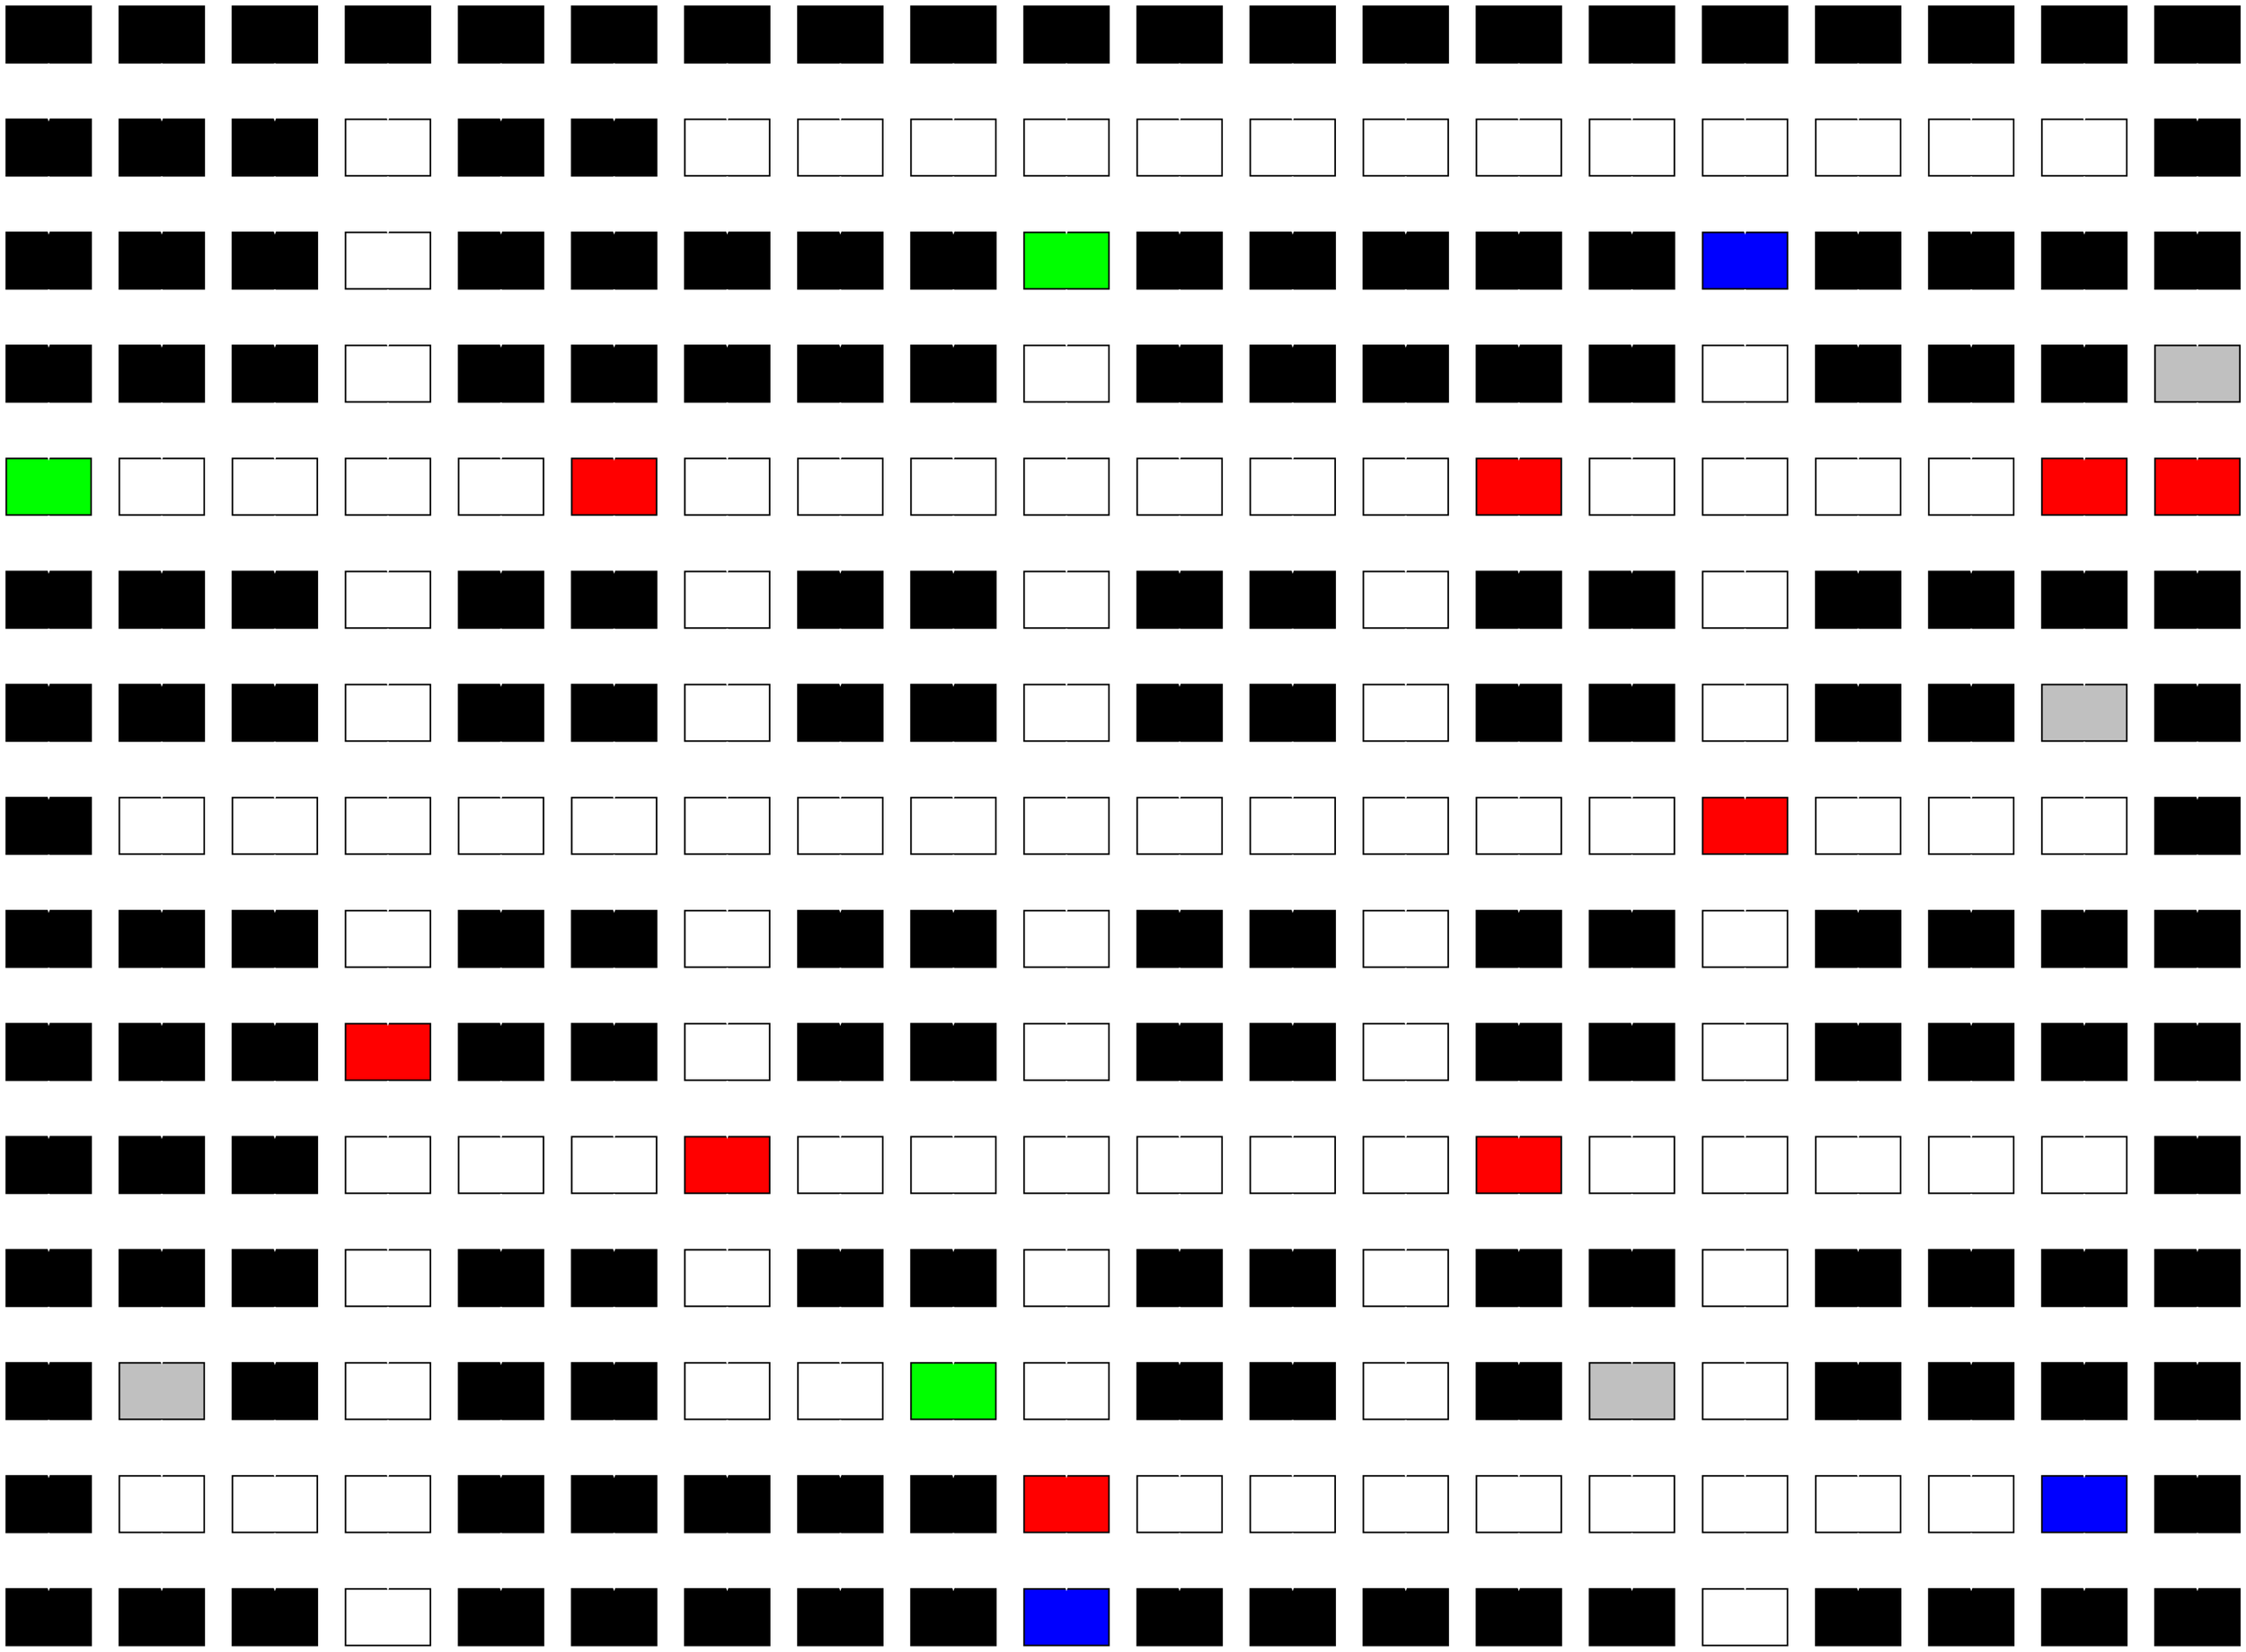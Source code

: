 
digraph cuadro{

    node[shape=box style=filled]
    subgraph laberinto{
        edge[color="white" ,fillcolor="white"]

    nodo0_0[label="", group=0, fillcolor=black]
nodo0_1[label="", group=1, fillcolor=black]
nodo0_2[label="", group=2, fillcolor=black]
nodo0_3[label="", group=3, fillcolor=black]
nodo0_4[label="", group=4, fillcolor=black]
nodo0_5[label="", group=5, fillcolor=black]
nodo0_6[label="", group=6, fillcolor=black]
nodo0_7[label="", group=7, fillcolor=black]
nodo0_8[label="", group=8, fillcolor=black]
nodo0_9[label="", group=9, fillcolor=black]
nodo0_10[label="", group=10, fillcolor=black]
nodo0_11[label="", group=11, fillcolor=black]
nodo0_12[label="", group=12, fillcolor=black]
nodo0_13[label="", group=13, fillcolor=black]
nodo0_14[label="", group=14, fillcolor=black]
nodo0_15[label="", group=15, fillcolor=black]
nodo0_16[label="", group=16, fillcolor=black]
nodo0_17[label="", group=17, fillcolor=black]
nodo0_18[label="", group=18, fillcolor=black]
nodo0_19[label="", group=19, fillcolor=black]


nodo1_0[label="", group=0, fillcolor=black]
nodo1_1[label="", group=1, fillcolor=black]
nodo1_2[label="", group=2, fillcolor=black]
nodo1_3[label="", group=3, fillcolor=white]
nodo1_4[label="", group=4, fillcolor=black]
nodo1_5[label="", group=5, fillcolor=black]
nodo1_6[label="", group=6, fillcolor=white]
nodo1_7[label="", group=7, fillcolor=white]
nodo1_8[label="", group=8, fillcolor=white]
nodo1_9[label="", group=9, fillcolor=white]
nodo1_10[label="", group=10, fillcolor=white]
nodo1_11[label="", group=11, fillcolor=white]
nodo1_12[label="", group=12, fillcolor=white]
nodo1_13[label="", group=13, fillcolor=white]
nodo1_14[label="", group=14, fillcolor=white]
nodo1_15[label="", group=15, fillcolor=white]
nodo1_16[label="", group=16, fillcolor=white]
nodo1_17[label="", group=17, fillcolor=white]
nodo1_18[label="", group=18, fillcolor=white]
nodo1_19[label="", group=19, fillcolor=black]


nodo2_0[label="", group=0, fillcolor=black]
nodo2_1[label="", group=1, fillcolor=black]
nodo2_2[label="", group=2, fillcolor=black]
nodo2_3[label="", group=3, fillcolor=white]
nodo2_4[label="", group=4, fillcolor=black]
nodo2_5[label="", group=5, fillcolor=black]
nodo2_6[label="", group=6, fillcolor=black]
nodo2_7[label="", group=7, fillcolor=black]
nodo2_8[label="", group=8, fillcolor=black]
nodo2_9[label="", group=9, fillcolor=green]
nodo2_10[label="", group=10, fillcolor=black]
nodo2_11[label="", group=11, fillcolor=black]
nodo2_12[label="", group=12, fillcolor=black]
nodo2_13[label="", group=13, fillcolor=black]
nodo2_14[label="", group=14, fillcolor=black]
nodo2_15[label="", group=15, fillcolor=blue]
nodo2_16[label="", group=16, fillcolor=black]
nodo2_17[label="", group=17, fillcolor=black]
nodo2_18[label="", group=18, fillcolor=black]
nodo2_19[label="", group=19, fillcolor=black]


nodo3_0[label="", group=0, fillcolor=black]
nodo3_1[label="", group=1, fillcolor=black]
nodo3_2[label="", group=2, fillcolor=black]
nodo3_3[label="", group=3, fillcolor=white]
nodo3_4[label="", group=4, fillcolor=black]
nodo3_5[label="", group=5, fillcolor=black]
nodo3_6[label="", group=6, fillcolor=black]
nodo3_7[label="", group=7, fillcolor=black]
nodo3_8[label="", group=8, fillcolor=black]
nodo3_9[label="", group=9, fillcolor=white]
nodo3_10[label="", group=10, fillcolor=black]
nodo3_11[label="", group=11, fillcolor=black]
nodo3_12[label="", group=12, fillcolor=black]
nodo3_13[label="", group=13, fillcolor=black]
nodo3_14[label="", group=14, fillcolor=black]
nodo3_15[label="", group=15, fillcolor=white]
nodo3_16[label="", group=16, fillcolor=black]
nodo3_17[label="", group=17, fillcolor=black]
nodo3_18[label="", group=18, fillcolor=black]
nodo3_19[label="", group=19, fillcolor=gray]


nodo4_0[label="", group=0, fillcolor=green]
nodo4_1[label="", group=1, fillcolor=white]
nodo4_2[label="", group=2, fillcolor=white]
nodo4_3[label="", group=3, fillcolor=white]
nodo4_4[label="", group=4, fillcolor=white]
nodo4_5[label="", group=5, fillcolor=red]
nodo4_6[label="", group=6, fillcolor=white]
nodo4_7[label="", group=7, fillcolor=white]
nodo4_8[label="", group=8, fillcolor=white]
nodo4_9[label="", group=9, fillcolor=white]
nodo4_10[label="", group=10, fillcolor=white]
nodo4_11[label="", group=11, fillcolor=white]
nodo4_12[label="", group=12, fillcolor=white]
nodo4_13[label="", group=13, fillcolor=red]
nodo4_14[label="", group=14, fillcolor=white]
nodo4_15[label="", group=15, fillcolor=white]
nodo4_16[label="", group=16, fillcolor=white]
nodo4_17[label="", group=17, fillcolor=white]
nodo4_18[label="", group=18, fillcolor=red]
nodo4_19[label="", group=19, fillcolor=red]


nodo5_0[label="", group=0, fillcolor=black]
nodo5_1[label="", group=1, fillcolor=black]
nodo5_2[label="", group=2, fillcolor=black]
nodo5_3[label="", group=3, fillcolor=white]
nodo5_4[label="", group=4, fillcolor=black]
nodo5_5[label="", group=5, fillcolor=black]
nodo5_6[label="", group=6, fillcolor=white]
nodo5_7[label="", group=7, fillcolor=black]
nodo5_8[label="", group=8, fillcolor=black]
nodo5_9[label="", group=9, fillcolor=white]
nodo5_10[label="", group=10, fillcolor=black]
nodo5_11[label="", group=11, fillcolor=black]
nodo5_12[label="", group=12, fillcolor=white]
nodo5_13[label="", group=13, fillcolor=black]
nodo5_14[label="", group=14, fillcolor=black]
nodo5_15[label="", group=15, fillcolor=white]
nodo5_16[label="", group=16, fillcolor=black]
nodo5_17[label="", group=17, fillcolor=black]
nodo5_18[label="", group=18, fillcolor=black]
nodo5_19[label="", group=19, fillcolor=black]


nodo6_0[label="", group=0, fillcolor=black]
nodo6_1[label="", group=1, fillcolor=black]
nodo6_2[label="", group=2, fillcolor=black]
nodo6_3[label="", group=3, fillcolor=white]
nodo6_4[label="", group=4, fillcolor=black]
nodo6_5[label="", group=5, fillcolor=black]
nodo6_6[label="", group=6, fillcolor=white]
nodo6_7[label="", group=7, fillcolor=black]
nodo6_8[label="", group=8, fillcolor=black]
nodo6_9[label="", group=9, fillcolor=white]
nodo6_10[label="", group=10, fillcolor=black]
nodo6_11[label="", group=11, fillcolor=black]
nodo6_12[label="", group=12, fillcolor=white]
nodo6_13[label="", group=13, fillcolor=black]
nodo6_14[label="", group=14, fillcolor=black]
nodo6_15[label="", group=15, fillcolor=white]
nodo6_16[label="", group=16, fillcolor=black]
nodo6_17[label="", group=17, fillcolor=black]
nodo6_18[label="", group=18, fillcolor=gray]
nodo6_19[label="", group=19, fillcolor=black]


nodo7_0[label="", group=0, fillcolor=black]
nodo7_1[label="", group=1, fillcolor=white]
nodo7_2[label="", group=2, fillcolor=white]
nodo7_3[label="", group=3, fillcolor=white]
nodo7_4[label="", group=4, fillcolor=white]
nodo7_5[label="", group=5, fillcolor=white]
nodo7_6[label="", group=6, fillcolor=white]
nodo7_7[label="", group=7, fillcolor=white]
nodo7_8[label="", group=8, fillcolor=white]
nodo7_9[label="", group=9, fillcolor=white]
nodo7_10[label="", group=10, fillcolor=white]
nodo7_11[label="", group=11, fillcolor=white]
nodo7_12[label="", group=12, fillcolor=white]
nodo7_13[label="", group=13, fillcolor=white]
nodo7_14[label="", group=14, fillcolor=white]
nodo7_15[label="", group=15, fillcolor=red]
nodo7_16[label="", group=16, fillcolor=white]
nodo7_17[label="", group=17, fillcolor=white]
nodo7_18[label="", group=18, fillcolor=white]
nodo7_19[label="", group=19, fillcolor=black]


nodo8_0[label="", group=0, fillcolor=black]
nodo8_1[label="", group=1, fillcolor=black]
nodo8_2[label="", group=2, fillcolor=black]
nodo8_3[label="", group=3, fillcolor=white]
nodo8_4[label="", group=4, fillcolor=black]
nodo8_5[label="", group=5, fillcolor=black]
nodo8_6[label="", group=6, fillcolor=white]
nodo8_7[label="", group=7, fillcolor=black]
nodo8_8[label="", group=8, fillcolor=black]
nodo8_9[label="", group=9, fillcolor=white]
nodo8_10[label="", group=10, fillcolor=black]
nodo8_11[label="", group=11, fillcolor=black]
nodo8_12[label="", group=12, fillcolor=white]
nodo8_13[label="", group=13, fillcolor=black]
nodo8_14[label="", group=14, fillcolor=black]
nodo8_15[label="", group=15, fillcolor=white]
nodo8_16[label="", group=16, fillcolor=black]
nodo8_17[label="", group=17, fillcolor=black]
nodo8_18[label="", group=18, fillcolor=black]
nodo8_19[label="", group=19, fillcolor=black]


nodo9_0[label="", group=0, fillcolor=black]
nodo9_1[label="", group=1, fillcolor=black]
nodo9_2[label="", group=2, fillcolor=black]
nodo9_3[label="", group=3, fillcolor=red]
nodo9_4[label="", group=4, fillcolor=black]
nodo9_5[label="", group=5, fillcolor=black]
nodo9_6[label="", group=6, fillcolor=white]
nodo9_7[label="", group=7, fillcolor=black]
nodo9_8[label="", group=8, fillcolor=black]
nodo9_9[label="", group=9, fillcolor=white]
nodo9_10[label="", group=10, fillcolor=black]
nodo9_11[label="", group=11, fillcolor=black]
nodo9_12[label="", group=12, fillcolor=white]
nodo9_13[label="", group=13, fillcolor=black]
nodo9_14[label="", group=14, fillcolor=black]
nodo9_15[label="", group=15, fillcolor=white]
nodo9_16[label="", group=16, fillcolor=black]
nodo9_17[label="", group=17, fillcolor=black]
nodo9_18[label="", group=18, fillcolor=black]
nodo9_19[label="", group=19, fillcolor=black]


nodo10_0[label="", group=0, fillcolor=black]
nodo10_1[label="", group=1, fillcolor=black]
nodo10_2[label="", group=2, fillcolor=black]
nodo10_3[label="", group=3, fillcolor=white]
nodo10_4[label="", group=4, fillcolor=white]
nodo10_5[label="", group=5, fillcolor=white]
nodo10_6[label="", group=6, fillcolor=red]
nodo10_7[label="", group=7, fillcolor=white]
nodo10_8[label="", group=8, fillcolor=white]
nodo10_9[label="", group=9, fillcolor=white]
nodo10_10[label="", group=10, fillcolor=white]
nodo10_11[label="", group=11, fillcolor=white]
nodo10_12[label="", group=12, fillcolor=white]
nodo10_13[label="", group=13, fillcolor=red]
nodo10_14[label="", group=14, fillcolor=white]
nodo10_15[label="", group=15, fillcolor=white]
nodo10_16[label="", group=16, fillcolor=white]
nodo10_17[label="", group=17, fillcolor=white]
nodo10_18[label="", group=18, fillcolor=white]
nodo10_19[label="", group=19, fillcolor=black]


nodo11_0[label="", group=0, fillcolor=black]
nodo11_1[label="", group=1, fillcolor=black]
nodo11_2[label="", group=2, fillcolor=black]
nodo11_3[label="", group=3, fillcolor=white]
nodo11_4[label="", group=4, fillcolor=black]
nodo11_5[label="", group=5, fillcolor=black]
nodo11_6[label="", group=6, fillcolor=white]
nodo11_7[label="", group=7, fillcolor=black]
nodo11_8[label="", group=8, fillcolor=black]
nodo11_9[label="", group=9, fillcolor=white]
nodo11_10[label="", group=10, fillcolor=black]
nodo11_11[label="", group=11, fillcolor=black]
nodo11_12[label="", group=12, fillcolor=white]
nodo11_13[label="", group=13, fillcolor=black]
nodo11_14[label="", group=14, fillcolor=black]
nodo11_15[label="", group=15, fillcolor=white]
nodo11_16[label="", group=16, fillcolor=black]
nodo11_17[label="", group=17, fillcolor=black]
nodo11_18[label="", group=18, fillcolor=black]
nodo11_19[label="", group=19, fillcolor=black]


nodo12_0[label="", group=0, fillcolor=black]
nodo12_1[label="", group=1, fillcolor=gray]
nodo12_2[label="", group=2, fillcolor=black]
nodo12_3[label="", group=3, fillcolor=white]
nodo12_4[label="", group=4, fillcolor=black]
nodo12_5[label="", group=5, fillcolor=black]
nodo12_6[label="", group=6, fillcolor=white]
nodo12_7[label="", group=7, fillcolor=white]
nodo12_8[label="", group=8, fillcolor=green]
nodo12_9[label="", group=9, fillcolor=white]
nodo12_10[label="", group=10, fillcolor=black]
nodo12_11[label="", group=11, fillcolor=black]
nodo12_12[label="", group=12, fillcolor=white]
nodo12_13[label="", group=13, fillcolor=black]
nodo12_14[label="", group=14, fillcolor=gray]
nodo12_15[label="", group=15, fillcolor=white]
nodo12_16[label="", group=16, fillcolor=black]
nodo12_17[label="", group=17, fillcolor=black]
nodo12_18[label="", group=18, fillcolor=black]
nodo12_19[label="", group=19, fillcolor=black]


nodo13_0[label="", group=0, fillcolor=black]
nodo13_1[label="", group=1, fillcolor=white]
nodo13_2[label="", group=2, fillcolor=white]
nodo13_3[label="", group=3, fillcolor=white]
nodo13_4[label="", group=4, fillcolor=black]
nodo13_5[label="", group=5, fillcolor=black]
nodo13_6[label="", group=6, fillcolor=black]
nodo13_7[label="", group=7, fillcolor=black]
nodo13_8[label="", group=8, fillcolor=black]
nodo13_9[label="", group=9, fillcolor=red]
nodo13_10[label="", group=10, fillcolor=white]
nodo13_11[label="", group=11, fillcolor=white]
nodo13_12[label="", group=12, fillcolor=white]
nodo13_13[label="", group=13, fillcolor=white]
nodo13_14[label="", group=14, fillcolor=white]
nodo13_15[label="", group=15, fillcolor=white]
nodo13_16[label="", group=16, fillcolor=white]
nodo13_17[label="", group=17, fillcolor=white]
nodo13_18[label="", group=18, fillcolor=blue]
nodo13_19[label="", group=19, fillcolor=black]


nodo14_0[label="", group=0, fillcolor=black]
nodo14_1[label="", group=1, fillcolor=black]
nodo14_2[label="", group=2, fillcolor=black]
nodo14_3[label="", group=3, fillcolor=white]
nodo14_4[label="", group=4, fillcolor=black]
nodo14_5[label="", group=5, fillcolor=black]
nodo14_6[label="", group=6, fillcolor=black]
nodo14_7[label="", group=7, fillcolor=black]
nodo14_8[label="", group=8, fillcolor=black]
nodo14_9[label="", group=9, fillcolor=blue]
nodo14_10[label="", group=10, fillcolor=black]
nodo14_11[label="", group=11, fillcolor=black]
nodo14_12[label="", group=12, fillcolor=black]
nodo14_13[label="", group=13, fillcolor=black]
nodo14_14[label="", group=14, fillcolor=black]
nodo14_15[label="", group=15, fillcolor=white]
nodo14_16[label="", group=16, fillcolor=black]
nodo14_17[label="", group=17, fillcolor=black]
nodo14_18[label="", group=18, fillcolor=black]
nodo14_19[label="", group=19, fillcolor=black]


nodo0_0 -> nodo1_0
nodo1_0 -> nodo2_0
nodo2_0 -> nodo3_0
nodo3_0 -> nodo4_0
nodo4_0 -> nodo5_0
nodo5_0 -> nodo6_0
nodo6_0 -> nodo7_0
nodo7_0 -> nodo8_0
nodo8_0 -> nodo9_0
nodo9_0 -> nodo10_0
nodo10_0 -> nodo11_0
nodo11_0 -> nodo12_0
nodo12_0 -> nodo13_0
nodo13_0 -> nodo14_0


nodo0_1 -> nodo1_1
nodo1_1 -> nodo2_1
nodo2_1 -> nodo3_1
nodo3_1 -> nodo4_1
nodo4_1 -> nodo5_1
nodo5_1 -> nodo6_1
nodo6_1 -> nodo7_1
nodo7_1 -> nodo8_1
nodo8_1 -> nodo9_1
nodo9_1 -> nodo10_1
nodo10_1 -> nodo11_1
nodo11_1 -> nodo12_1
nodo12_1 -> nodo13_1
nodo13_1 -> nodo14_1


nodo0_2 -> nodo1_2
nodo1_2 -> nodo2_2
nodo2_2 -> nodo3_2
nodo3_2 -> nodo4_2
nodo4_2 -> nodo5_2
nodo5_2 -> nodo6_2
nodo6_2 -> nodo7_2
nodo7_2 -> nodo8_2
nodo8_2 -> nodo9_2
nodo9_2 -> nodo10_2
nodo10_2 -> nodo11_2
nodo11_2 -> nodo12_2
nodo12_2 -> nodo13_2
nodo13_2 -> nodo14_2


nodo0_3 -> nodo1_3
nodo1_3 -> nodo2_3
nodo2_3 -> nodo3_3
nodo3_3 -> nodo4_3
nodo4_3 -> nodo5_3
nodo5_3 -> nodo6_3
nodo6_3 -> nodo7_3
nodo7_3 -> nodo8_3
nodo8_3 -> nodo9_3
nodo9_3 -> nodo10_3
nodo10_3 -> nodo11_3
nodo11_3 -> nodo12_3
nodo12_3 -> nodo13_3
nodo13_3 -> nodo14_3


nodo0_4 -> nodo1_4
nodo1_4 -> nodo2_4
nodo2_4 -> nodo3_4
nodo3_4 -> nodo4_4
nodo4_4 -> nodo5_4
nodo5_4 -> nodo6_4
nodo6_4 -> nodo7_4
nodo7_4 -> nodo8_4
nodo8_4 -> nodo9_4
nodo9_4 -> nodo10_4
nodo10_4 -> nodo11_4
nodo11_4 -> nodo12_4
nodo12_4 -> nodo13_4
nodo13_4 -> nodo14_4


nodo0_5 -> nodo1_5
nodo1_5 -> nodo2_5
nodo2_5 -> nodo3_5
nodo3_5 -> nodo4_5
nodo4_5 -> nodo5_5
nodo5_5 -> nodo6_5
nodo6_5 -> nodo7_5
nodo7_5 -> nodo8_5
nodo8_5 -> nodo9_5
nodo9_5 -> nodo10_5
nodo10_5 -> nodo11_5
nodo11_5 -> nodo12_5
nodo12_5 -> nodo13_5
nodo13_5 -> nodo14_5


nodo0_6 -> nodo1_6
nodo1_6 -> nodo2_6
nodo2_6 -> nodo3_6
nodo3_6 -> nodo4_6
nodo4_6 -> nodo5_6
nodo5_6 -> nodo6_6
nodo6_6 -> nodo7_6
nodo7_6 -> nodo8_6
nodo8_6 -> nodo9_6
nodo9_6 -> nodo10_6
nodo10_6 -> nodo11_6
nodo11_6 -> nodo12_6
nodo12_6 -> nodo13_6
nodo13_6 -> nodo14_6


nodo0_7 -> nodo1_7
nodo1_7 -> nodo2_7
nodo2_7 -> nodo3_7
nodo3_7 -> nodo4_7
nodo4_7 -> nodo5_7
nodo5_7 -> nodo6_7
nodo6_7 -> nodo7_7
nodo7_7 -> nodo8_7
nodo8_7 -> nodo9_7
nodo9_7 -> nodo10_7
nodo10_7 -> nodo11_7
nodo11_7 -> nodo12_7
nodo12_7 -> nodo13_7
nodo13_7 -> nodo14_7


nodo0_8 -> nodo1_8
nodo1_8 -> nodo2_8
nodo2_8 -> nodo3_8
nodo3_8 -> nodo4_8
nodo4_8 -> nodo5_8
nodo5_8 -> nodo6_8
nodo6_8 -> nodo7_8
nodo7_8 -> nodo8_8
nodo8_8 -> nodo9_8
nodo9_8 -> nodo10_8
nodo10_8 -> nodo11_8
nodo11_8 -> nodo12_8
nodo12_8 -> nodo13_8
nodo13_8 -> nodo14_8


nodo0_9 -> nodo1_9
nodo1_9 -> nodo2_9
nodo2_9 -> nodo3_9
nodo3_9 -> nodo4_9
nodo4_9 -> nodo5_9
nodo5_9 -> nodo6_9
nodo6_9 -> nodo7_9
nodo7_9 -> nodo8_9
nodo8_9 -> nodo9_9
nodo9_9 -> nodo10_9
nodo10_9 -> nodo11_9
nodo11_9 -> nodo12_9
nodo12_9 -> nodo13_9
nodo13_9 -> nodo14_9


nodo0_10 -> nodo1_10
nodo1_10 -> nodo2_10
nodo2_10 -> nodo3_10
nodo3_10 -> nodo4_10
nodo4_10 -> nodo5_10
nodo5_10 -> nodo6_10
nodo6_10 -> nodo7_10
nodo7_10 -> nodo8_10
nodo8_10 -> nodo9_10
nodo9_10 -> nodo10_10
nodo10_10 -> nodo11_10
nodo11_10 -> nodo12_10
nodo12_10 -> nodo13_10
nodo13_10 -> nodo14_10


nodo0_11 -> nodo1_11
nodo1_11 -> nodo2_11
nodo2_11 -> nodo3_11
nodo3_11 -> nodo4_11
nodo4_11 -> nodo5_11
nodo5_11 -> nodo6_11
nodo6_11 -> nodo7_11
nodo7_11 -> nodo8_11
nodo8_11 -> nodo9_11
nodo9_11 -> nodo10_11
nodo10_11 -> nodo11_11
nodo11_11 -> nodo12_11
nodo12_11 -> nodo13_11
nodo13_11 -> nodo14_11


nodo0_12 -> nodo1_12
nodo1_12 -> nodo2_12
nodo2_12 -> nodo3_12
nodo3_12 -> nodo4_12
nodo4_12 -> nodo5_12
nodo5_12 -> nodo6_12
nodo6_12 -> nodo7_12
nodo7_12 -> nodo8_12
nodo8_12 -> nodo9_12
nodo9_12 -> nodo10_12
nodo10_12 -> nodo11_12
nodo11_12 -> nodo12_12
nodo12_12 -> nodo13_12
nodo13_12 -> nodo14_12


nodo0_13 -> nodo1_13
nodo1_13 -> nodo2_13
nodo2_13 -> nodo3_13
nodo3_13 -> nodo4_13
nodo4_13 -> nodo5_13
nodo5_13 -> nodo6_13
nodo6_13 -> nodo7_13
nodo7_13 -> nodo8_13
nodo8_13 -> nodo9_13
nodo9_13 -> nodo10_13
nodo10_13 -> nodo11_13
nodo11_13 -> nodo12_13
nodo12_13 -> nodo13_13
nodo13_13 -> nodo14_13


nodo0_14 -> nodo1_14
nodo1_14 -> nodo2_14
nodo2_14 -> nodo3_14
nodo3_14 -> nodo4_14
nodo4_14 -> nodo5_14
nodo5_14 -> nodo6_14
nodo6_14 -> nodo7_14
nodo7_14 -> nodo8_14
nodo8_14 -> nodo9_14
nodo9_14 -> nodo10_14
nodo10_14 -> nodo11_14
nodo11_14 -> nodo12_14
nodo12_14 -> nodo13_14
nodo13_14 -> nodo14_14


nodo0_15 -> nodo1_15
nodo1_15 -> nodo2_15
nodo2_15 -> nodo3_15
nodo3_15 -> nodo4_15
nodo4_15 -> nodo5_15
nodo5_15 -> nodo6_15
nodo6_15 -> nodo7_15
nodo7_15 -> nodo8_15
nodo8_15 -> nodo9_15
nodo9_15 -> nodo10_15
nodo10_15 -> nodo11_15
nodo11_15 -> nodo12_15
nodo12_15 -> nodo13_15
nodo13_15 -> nodo14_15


nodo0_16 -> nodo1_16
nodo1_16 -> nodo2_16
nodo2_16 -> nodo3_16
nodo3_16 -> nodo4_16
nodo4_16 -> nodo5_16
nodo5_16 -> nodo6_16
nodo6_16 -> nodo7_16
nodo7_16 -> nodo8_16
nodo8_16 -> nodo9_16
nodo9_16 -> nodo10_16
nodo10_16 -> nodo11_16
nodo11_16 -> nodo12_16
nodo12_16 -> nodo13_16
nodo13_16 -> nodo14_16


nodo0_17 -> nodo1_17
nodo1_17 -> nodo2_17
nodo2_17 -> nodo3_17
nodo3_17 -> nodo4_17
nodo4_17 -> nodo5_17
nodo5_17 -> nodo6_17
nodo6_17 -> nodo7_17
nodo7_17 -> nodo8_17
nodo8_17 -> nodo9_17
nodo9_17 -> nodo10_17
nodo10_17 -> nodo11_17
nodo11_17 -> nodo12_17
nodo12_17 -> nodo13_17
nodo13_17 -> nodo14_17


nodo0_18 -> nodo1_18
nodo1_18 -> nodo2_18
nodo2_18 -> nodo3_18
nodo3_18 -> nodo4_18
nodo4_18 -> nodo5_18
nodo5_18 -> nodo6_18
nodo6_18 -> nodo7_18
nodo7_18 -> nodo8_18
nodo8_18 -> nodo9_18
nodo9_18 -> nodo10_18
nodo10_18 -> nodo11_18
nodo11_18 -> nodo12_18
nodo12_18 -> nodo13_18
nodo13_18 -> nodo14_18


nodo0_19 -> nodo1_19
nodo1_19 -> nodo2_19
nodo2_19 -> nodo3_19
nodo3_19 -> nodo4_19
nodo4_19 -> nodo5_19
nodo5_19 -> nodo6_19
nodo6_19 -> nodo7_19
nodo7_19 -> nodo8_19
nodo8_19 -> nodo9_19
nodo9_19 -> nodo10_19
nodo10_19 -> nodo11_19
nodo11_19 -> nodo12_19
nodo12_19 -> nodo13_19
nodo13_19 -> nodo14_19


{rank=same;  nodo0_0 , nodo0_1 , nodo0_2 , nodo0_3 , nodo0_4 , nodo0_5 , nodo0_6 , nodo0_7 , nodo0_8 , nodo0_9 , nodo0_10 , nodo0_11 , nodo0_12 , nodo0_13 , nodo0_14 , nodo0_15 , nodo0_16 , nodo0_17 , nodo0_18 , nodo0_19 }

{rank=same;  nodo1_0 , nodo1_1 , nodo1_2 , nodo1_3 , nodo1_4 , nodo1_5 , nodo1_6 , nodo1_7 , nodo1_8 , nodo1_9 , nodo1_10 , nodo1_11 , nodo1_12 , nodo1_13 , nodo1_14 , nodo1_15 , nodo1_16 , nodo1_17 , nodo1_18 , nodo1_19 }

{rank=same;  nodo2_0 , nodo2_1 , nodo2_2 , nodo2_3 , nodo2_4 , nodo2_5 , nodo2_6 , nodo2_7 , nodo2_8 , nodo2_9 , nodo2_10 , nodo2_11 , nodo2_12 , nodo2_13 , nodo2_14 , nodo2_15 , nodo2_16 , nodo2_17 , nodo2_18 , nodo2_19 }

{rank=same;  nodo3_0 , nodo3_1 , nodo3_2 , nodo3_3 , nodo3_4 , nodo3_5 , nodo3_6 , nodo3_7 , nodo3_8 , nodo3_9 , nodo3_10 , nodo3_11 , nodo3_12 , nodo3_13 , nodo3_14 , nodo3_15 , nodo3_16 , nodo3_17 , nodo3_18 , nodo3_19 }

{rank=same;  nodo4_0 , nodo4_1 , nodo4_2 , nodo4_3 , nodo4_4 , nodo4_5 , nodo4_6 , nodo4_7 , nodo4_8 , nodo4_9 , nodo4_10 , nodo4_11 , nodo4_12 , nodo4_13 , nodo4_14 , nodo4_15 , nodo4_16 , nodo4_17 , nodo4_18 , nodo4_19 }

{rank=same;  nodo5_0 , nodo5_1 , nodo5_2 , nodo5_3 , nodo5_4 , nodo5_5 , nodo5_6 , nodo5_7 , nodo5_8 , nodo5_9 , nodo5_10 , nodo5_11 , nodo5_12 , nodo5_13 , nodo5_14 , nodo5_15 , nodo5_16 , nodo5_17 , nodo5_18 , nodo5_19 }

{rank=same;  nodo6_0 , nodo6_1 , nodo6_2 , nodo6_3 , nodo6_4 , nodo6_5 , nodo6_6 , nodo6_7 , nodo6_8 , nodo6_9 , nodo6_10 , nodo6_11 , nodo6_12 , nodo6_13 , nodo6_14 , nodo6_15 , nodo6_16 , nodo6_17 , nodo6_18 , nodo6_19 }

{rank=same;  nodo7_0 , nodo7_1 , nodo7_2 , nodo7_3 , nodo7_4 , nodo7_5 , nodo7_6 , nodo7_7 , nodo7_8 , nodo7_9 , nodo7_10 , nodo7_11 , nodo7_12 , nodo7_13 , nodo7_14 , nodo7_15 , nodo7_16 , nodo7_17 , nodo7_18 , nodo7_19 }

{rank=same;  nodo8_0 , nodo8_1 , nodo8_2 , nodo8_3 , nodo8_4 , nodo8_5 , nodo8_6 , nodo8_7 , nodo8_8 , nodo8_9 , nodo8_10 , nodo8_11 , nodo8_12 , nodo8_13 , nodo8_14 , nodo8_15 , nodo8_16 , nodo8_17 , nodo8_18 , nodo8_19 }

{rank=same;  nodo9_0 , nodo9_1 , nodo9_2 , nodo9_3 , nodo9_4 , nodo9_5 , nodo9_6 , nodo9_7 , nodo9_8 , nodo9_9 , nodo9_10 , nodo9_11 , nodo9_12 , nodo9_13 , nodo9_14 , nodo9_15 , nodo9_16 , nodo9_17 , nodo9_18 , nodo9_19 }

{rank=same;  nodo10_0 , nodo10_1 , nodo10_2 , nodo10_3 , nodo10_4 , nodo10_5 , nodo10_6 , nodo10_7 , nodo10_8 , nodo10_9 , nodo10_10 , nodo10_11 , nodo10_12 , nodo10_13 , nodo10_14 , nodo10_15 , nodo10_16 , nodo10_17 , nodo10_18 , nodo10_19 }

{rank=same;  nodo11_0 , nodo11_1 , nodo11_2 , nodo11_3 , nodo11_4 , nodo11_5 , nodo11_6 , nodo11_7 , nodo11_8 , nodo11_9 , nodo11_10 , nodo11_11 , nodo11_12 , nodo11_13 , nodo11_14 , nodo11_15 , nodo11_16 , nodo11_17 , nodo11_18 , nodo11_19 }

{rank=same;  nodo12_0 , nodo12_1 , nodo12_2 , nodo12_3 , nodo12_4 , nodo12_5 , nodo12_6 , nodo12_7 , nodo12_8 , nodo12_9 , nodo12_10 , nodo12_11 , nodo12_12 , nodo12_13 , nodo12_14 , nodo12_15 , nodo12_16 , nodo12_17 , nodo12_18 , nodo12_19 }

{rank=same;  nodo13_0 , nodo13_1 , nodo13_2 , nodo13_3 , nodo13_4 , nodo13_5 , nodo13_6 , nodo13_7 , nodo13_8 , nodo13_9 , nodo13_10 , nodo13_11 , nodo13_12 , nodo13_13 , nodo13_14 , nodo13_15 , nodo13_16 , nodo13_17 , nodo13_18 , nodo13_19 }

{rank=same;  nodo14_0 , nodo14_1 , nodo14_2 , nodo14_3 , nodo14_4 , nodo14_5 , nodo14_6 , nodo14_7 , nodo14_8 , nodo14_9 , nodo14_10 , nodo14_11 , nodo14_12 , nodo14_13 , nodo14_14 , nodo14_15 , nodo14_16 , nodo14_17 , nodo14_18 , nodo14_19 }


    }

}